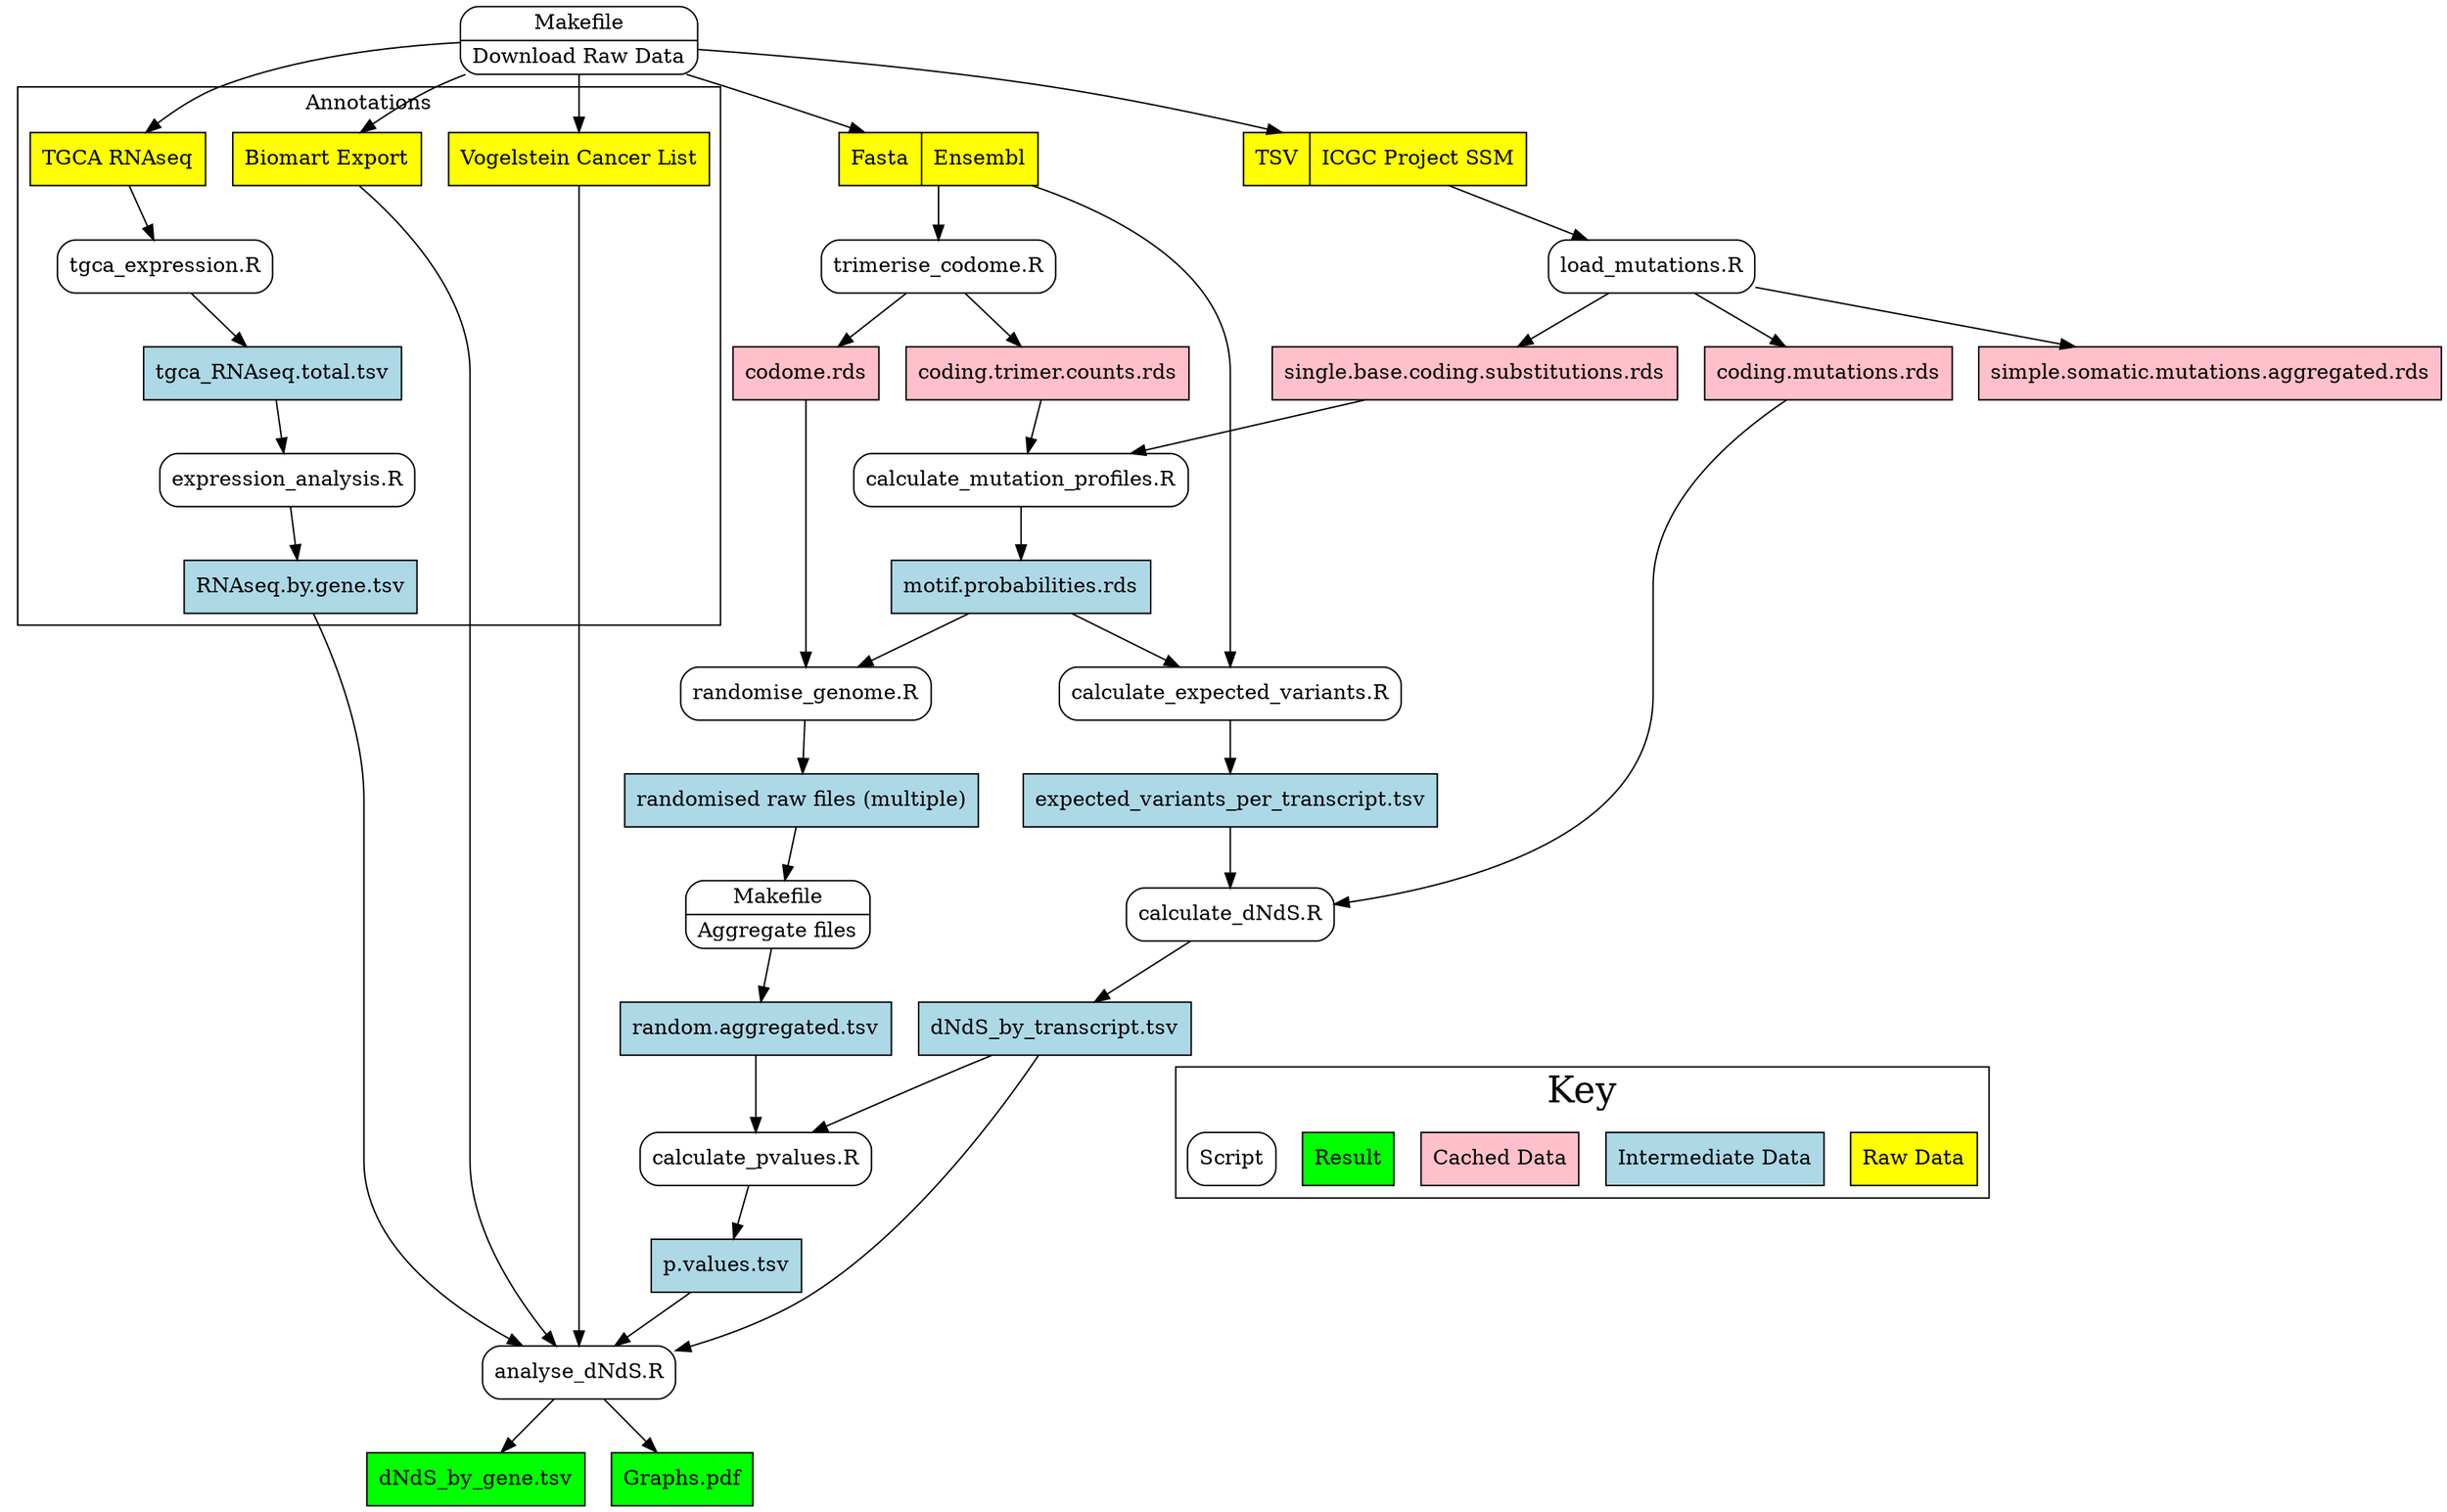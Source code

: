 # create on the command line by:
# dot -Tpng data_flow_diagram.gv -o data_flow_diagram.png
digraph dfd2{
	graph [ dpi = 150 ]; 
        node[shape=record]
        subgraph level0{
        fasta [label="Fasta | Ensembl", style=filled, fillcolor=yellow];
        ICGCindiv [label="TSV | ICGC Project SSM", style=filled, fillcolor=yellow];
                        {rank=same; fasta,ICGCindiv}

        expected [label="expected_variants_per_transcript.tsv" shape=box, style=filled, fillcolor=lightblue];
        observed [label="coding.mutations.rds" shape=box, style=filled, fillcolor=pink];
        dndsTranscript [label="dNdS_by_transcript.tsv" shape=box, style=filled, fillcolor=lightblue];
        dndsgene [label="dNdS_by_gene.tsv" shape=box, style=filled, fillcolor=green];
        graphs [label="Graphs.pdf" shape=box, style=filled, fillcolor=green];
        singleBaseCodingSubs [label="single.base.coding.substitutions.rds" shape=box, style=filled, fillcolor=pink];
        trimerCounts [label="coding.trimer.counts.rds" shape=box, style=filled, fillcolor=pink];
        motifProbs [label="motif.probabilities.rds" shape=box, style=filled, fillcolor=lightblue];
        aggMut [label="simple.somatic.mutations.aggregated.rds" shape=box, style=filled, fillcolor=pink];
		codome [label="codome.rds" shape=box, style=filled, fillcolor=pink];
		randomAggregated [label="random.aggregated.tsv" shape=box, style=filled, fillcolor=lightblue];
		pvalues [label="p.values.tsv" shape=box, style=filled, fillcolor=lightblue];
		randomisedRaw [label="randomised raw files (multiple)" shape=box, style=filled, fillcolor=lightblue];

        calcExpected [label="calculate_expected_variants.R}" shape=Mrecord];
        calcdnds [label="calculate_dNdS.R}" shape=Mrecord];
        analysednds [label="analyse_dNdS.R}" shape=Mrecord];
        MakeDownload [label="{Makefile|Download Raw Data}" shape=Mrecord];
		randomise [label="{randomise_genome.R}" shape=Mrecord];
		trimerise [label="{trimerise_codome.R}" shape=Mrecord];
		load [label="{load_mutations.R}" shape=Mrecord];
        calcProfile [label="{calculate_mutation_profiles.R}" shape=Mrecord];
		mergeRandom [label="{Makefile|Aggregate files}" shape=Mrecord];
		calculateP [label="{calculate_pvalues.R}" shape=Mrecord];
        }

       subgraph cluster_level1{
                	label ="Annotations" rank="max";
        		biomart [label="Biomart Export" shape=box, style=filled, fillcolor=yellow];
	        	vogelstein [label="Vogelstein Cancer List" shape=box, style=filled, fillcolor=yellow];
	        	rna [label="TGCA RNAseq" shape=box, style=filled, fillcolor=yellow];

			rnaTotal [label="tgca_RNAseq.total.tsv" shape=box, style=filled, fillcolor=lightblue];
			rnaGene [label="RNAseq.by.gene.tsv" shape=box, style=filled, fillcolor=lightblue];

	        	expression [label="tgca_expression.R}" shape=Mrecord];
	        	expressionAnalysis [label="expression_analysis.R}" shape=Mrecord];

                       # store1 [label="<f0>    |<f1> Data store one"];
                       # store2 [label="<f0>   |<f1> Data store two"];
                       # {rank=same; store1, store2}

        }

	subgraph cluster_level2{
                        label ="Key" fontsize="25" rank="min";
        raw [label="Raw Data" shape=box, style=filled, fillcolor=yellow];
		data [label="Intermediate Data" shape=box, style=filled, fillcolor=lightblue];
		cachedata [label="Cached Data" shape=box, style=filled, fillcolor=pink];
	    results [label="Result" shape=box, style=filled, fillcolor=green];
	    script [label="Script" shape=Mrecord];
        }

	# Download Data
	MakeDownload -> {fasta, ICGCindiv, biomart, vogelstein, rna}
	
	ICGCindiv -> load -> {singleBaseCodingSubs,observed,aggMut}
	{singleBaseCodingSubs,trimerCounts} -> calcProfile -> motifProbs
	{fasta,motifProbs} -> calcExpected -> expected
	{expected,observed} -> calcdnds -> dndsTranscript -> analysednds -> {graphs dndsgene}
	
	# Ensembl Fasta
	fasta -> trimerise -> {codome,trimerCounts}
	
	# Create random genomes and calculate Pvalues
	{codome,motifProbs} -> randomise -> randomisedRaw -> mergeRandom -> randomAggregated -> calculateP -> pvalues -> analysednds
		dndsTranscript -> calculateP

	# Add annotations
	{biomart,vogelstein} -> analysednds

	# RNA Expression
	rna -> expression -> rnaTotal -> expressionAnalysis -> rnaGene -> analysednds

	# Key
#	raw -> script -> data -> results [style=invis]
	 calcdnds -> script  [style=invis, minlen=2]

}

